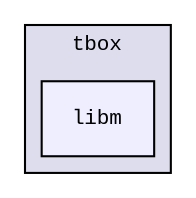 digraph "src/tbox/libm" {
  compound=true
  node [ fontsize="10", fontname="CourierNew"];
  edge [ labelfontsize="10", labelfontname="CourierNew"];
  subgraph clusterdir_74c89af92d2f666610693d1f60c4bc85 {
    graph [ bgcolor="#ddddee", pencolor="black", label="tbox" fontname="CourierNew", fontsize="10", URL="dir_74c89af92d2f666610693d1f60c4bc85.html"]
  dir_8ac7a660e3fbaee97122da854518670d [shape=box, label="libm", style="filled", fillcolor="#eeeeff", pencolor="black", URL="dir_8ac7a660e3fbaee97122da854518670d.html"];
  }
}

